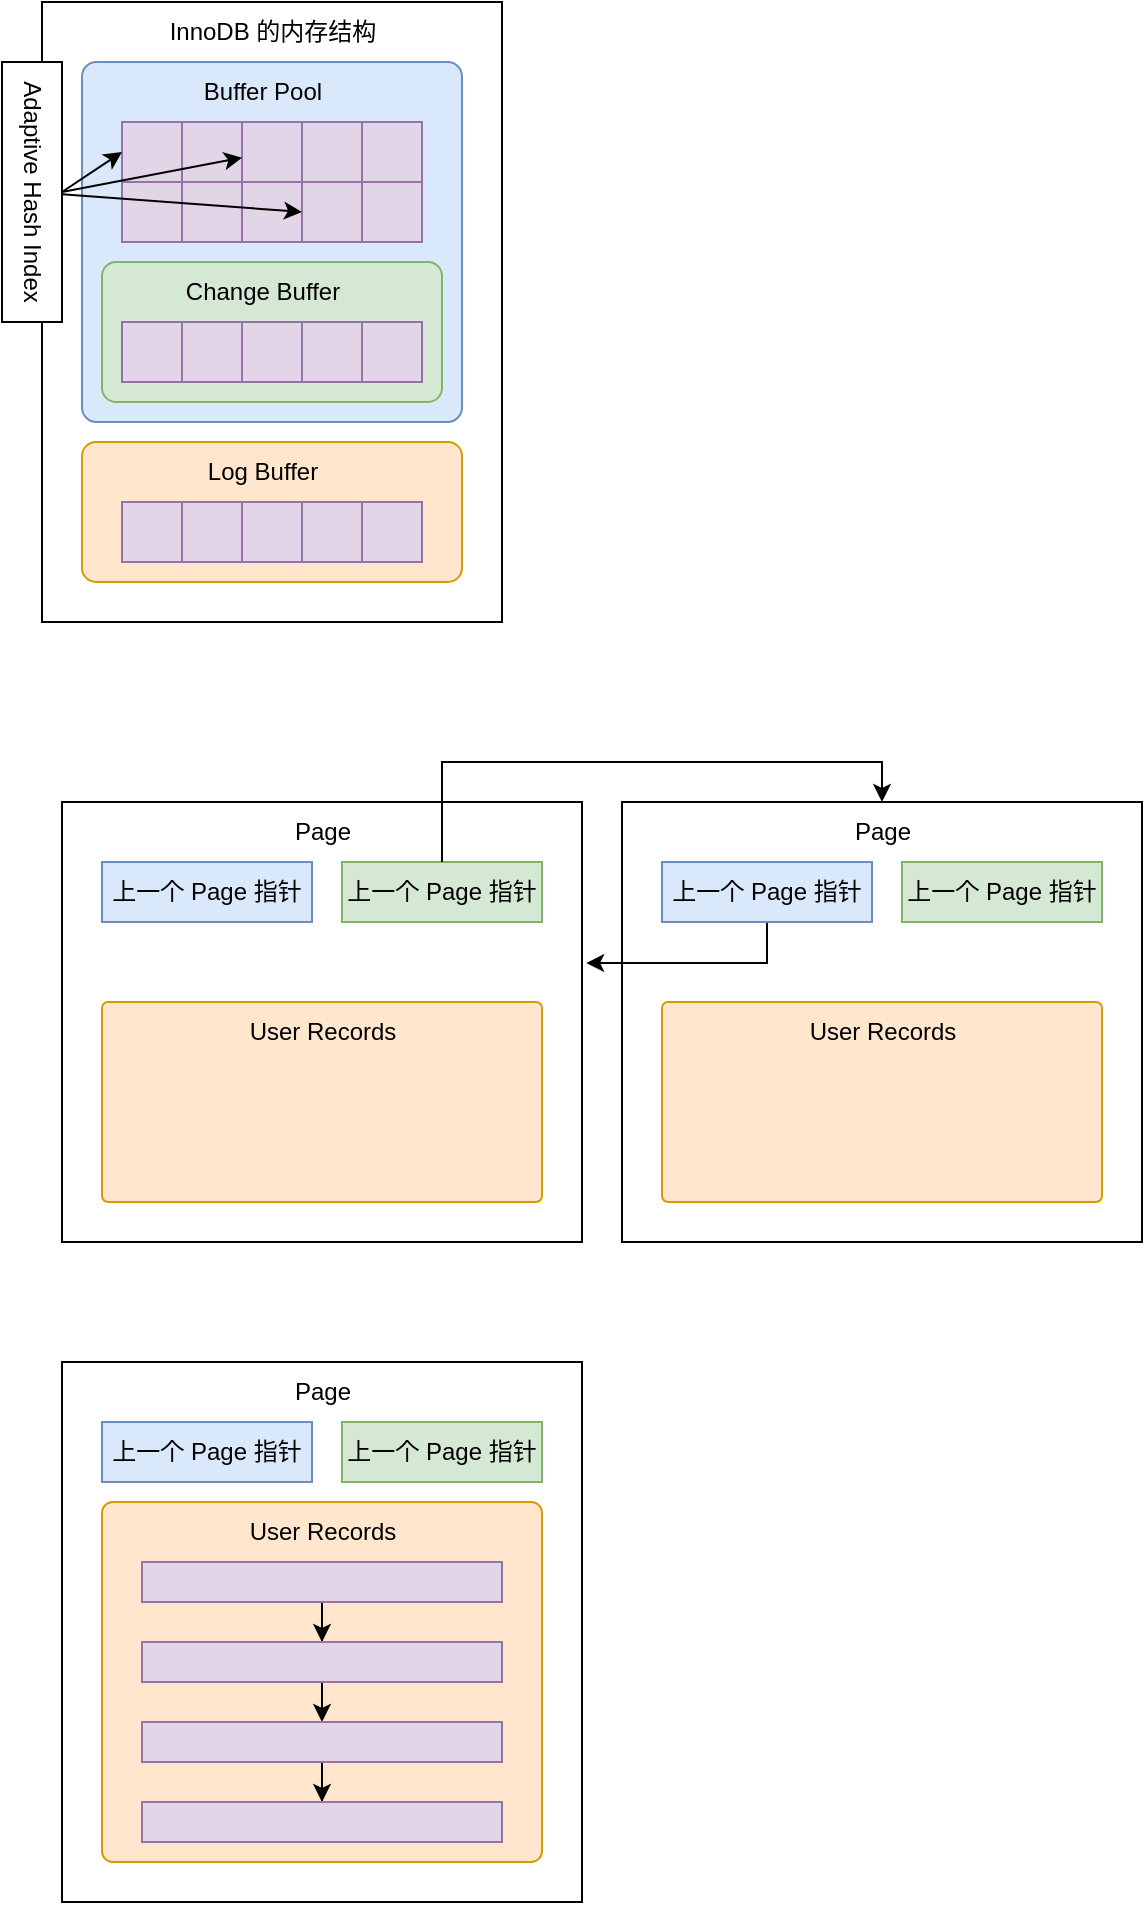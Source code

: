 <mxfile version="20.0.3" type="github">
  <diagram id="n7r63V4qj_OEsW7MUMy4" name="Page-1">
    <mxGraphModel dx="865" dy="456" grid="1" gridSize="10" guides="1" tooltips="1" connect="1" arrows="1" fold="1" page="1" pageScale="1" pageWidth="1000" pageHeight="1000" math="0" shadow="0">
      <root>
        <mxCell id="0" />
        <mxCell id="1" parent="0" />
        <mxCell id="WWUqH5Mldn_Du5kBV7lZ-1" value="" style="rounded=0;whiteSpace=wrap;html=1;" vertex="1" parent="1">
          <mxGeometry x="70" y="80" width="230" height="310" as="geometry" />
        </mxCell>
        <mxCell id="WWUqH5Mldn_Du5kBV7lZ-2" value="InnoDB 的内存结构" style="text;html=1;align=center;verticalAlign=middle;resizable=0;points=[];autosize=1;strokeColor=none;fillColor=none;" vertex="1" parent="1">
          <mxGeometry x="120" y="80" width="130" height="30" as="geometry" />
        </mxCell>
        <mxCell id="WWUqH5Mldn_Du5kBV7lZ-3" value="" style="rounded=1;whiteSpace=wrap;html=1;arcSize=4;fillColor=#dae8fc;strokeColor=#6c8ebf;" vertex="1" parent="1">
          <mxGeometry x="90" y="110" width="190" height="180" as="geometry" />
        </mxCell>
        <mxCell id="WWUqH5Mldn_Du5kBV7lZ-4" value="Buffer Pool" style="text;html=1;align=center;verticalAlign=middle;resizable=0;points=[];autosize=1;strokeColor=none;fillColor=none;" vertex="1" parent="1">
          <mxGeometry x="140" y="110" width="80" height="30" as="geometry" />
        </mxCell>
        <mxCell id="WWUqH5Mldn_Du5kBV7lZ-5" value="" style="rounded=1;whiteSpace=wrap;html=1;arcSize=10;fillColor=#ffe6cc;strokeColor=#d79b00;" vertex="1" parent="1">
          <mxGeometry x="90" y="300" width="190" height="70" as="geometry" />
        </mxCell>
        <mxCell id="WWUqH5Mldn_Du5kBV7lZ-6" value="Log Buffer​" style="text;html=1;align=center;verticalAlign=middle;resizable=0;points=[];autosize=1;strokeColor=none;fillColor=none;" vertex="1" parent="1">
          <mxGeometry x="140" y="300" width="80" height="30" as="geometry" />
        </mxCell>
        <mxCell id="WWUqH5Mldn_Du5kBV7lZ-7" value="" style="whiteSpace=wrap;html=1;aspect=fixed;fillColor=#e1d5e7;strokeColor=#9673a6;" vertex="1" parent="1">
          <mxGeometry x="110" y="330" width="30" height="30" as="geometry" />
        </mxCell>
        <mxCell id="WWUqH5Mldn_Du5kBV7lZ-8" value="" style="whiteSpace=wrap;html=1;aspect=fixed;fillColor=#e1d5e7;strokeColor=#9673a6;" vertex="1" parent="1">
          <mxGeometry x="140" y="330" width="30" height="30" as="geometry" />
        </mxCell>
        <mxCell id="WWUqH5Mldn_Du5kBV7lZ-9" value="" style="whiteSpace=wrap;html=1;aspect=fixed;fillColor=#e1d5e7;strokeColor=#9673a6;" vertex="1" parent="1">
          <mxGeometry x="170" y="330" width="30" height="30" as="geometry" />
        </mxCell>
        <mxCell id="WWUqH5Mldn_Du5kBV7lZ-10" value="" style="whiteSpace=wrap;html=1;aspect=fixed;fillColor=#e1d5e7;strokeColor=#9673a6;" vertex="1" parent="1">
          <mxGeometry x="200" y="330" width="30" height="30" as="geometry" />
        </mxCell>
        <mxCell id="WWUqH5Mldn_Du5kBV7lZ-11" value="" style="whiteSpace=wrap;html=1;aspect=fixed;fillColor=#e1d5e7;strokeColor=#9673a6;" vertex="1" parent="1">
          <mxGeometry x="230" y="330" width="30" height="30" as="geometry" />
        </mxCell>
        <mxCell id="WWUqH5Mldn_Du5kBV7lZ-15" value="" style="rounded=1;whiteSpace=wrap;html=1;arcSize=10;fillColor=#d5e8d4;strokeColor=#82b366;" vertex="1" parent="1">
          <mxGeometry x="100" y="210" width="170" height="70" as="geometry" />
        </mxCell>
        <mxCell id="WWUqH5Mldn_Du5kBV7lZ-16" value="Change Buffer" style="text;html=1;align=center;verticalAlign=middle;resizable=0;points=[];autosize=1;strokeColor=none;fillColor=none;" vertex="1" parent="1">
          <mxGeometry x="130" y="210" width="100" height="30" as="geometry" />
        </mxCell>
        <mxCell id="WWUqH5Mldn_Du5kBV7lZ-17" value="" style="whiteSpace=wrap;html=1;aspect=fixed;fillColor=#e1d5e7;strokeColor=#9673a6;" vertex="1" parent="1">
          <mxGeometry x="110" y="140" width="30" height="30" as="geometry" />
        </mxCell>
        <mxCell id="WWUqH5Mldn_Du5kBV7lZ-18" value="" style="whiteSpace=wrap;html=1;aspect=fixed;fillColor=#e1d5e7;strokeColor=#9673a6;" vertex="1" parent="1">
          <mxGeometry x="140" y="140" width="30" height="30" as="geometry" />
        </mxCell>
        <mxCell id="WWUqH5Mldn_Du5kBV7lZ-19" value="" style="whiteSpace=wrap;html=1;aspect=fixed;fillColor=#e1d5e7;strokeColor=#9673a6;" vertex="1" parent="1">
          <mxGeometry x="170" y="140" width="30" height="30" as="geometry" />
        </mxCell>
        <mxCell id="WWUqH5Mldn_Du5kBV7lZ-20" value="" style="whiteSpace=wrap;html=1;aspect=fixed;fillColor=#e1d5e7;strokeColor=#9673a6;" vertex="1" parent="1">
          <mxGeometry x="200" y="140" width="30" height="30" as="geometry" />
        </mxCell>
        <mxCell id="WWUqH5Mldn_Du5kBV7lZ-21" value="" style="whiteSpace=wrap;html=1;aspect=fixed;fillColor=#e1d5e7;strokeColor=#9673a6;" vertex="1" parent="1">
          <mxGeometry x="230" y="140" width="30" height="30" as="geometry" />
        </mxCell>
        <mxCell id="WWUqH5Mldn_Du5kBV7lZ-22" value="" style="whiteSpace=wrap;html=1;aspect=fixed;fillColor=#e1d5e7;strokeColor=#9673a6;" vertex="1" parent="1">
          <mxGeometry x="110" y="170" width="30" height="30" as="geometry" />
        </mxCell>
        <mxCell id="WWUqH5Mldn_Du5kBV7lZ-23" value="" style="whiteSpace=wrap;html=1;aspect=fixed;fillColor=#e1d5e7;strokeColor=#9673a6;" vertex="1" parent="1">
          <mxGeometry x="140" y="170" width="30" height="30" as="geometry" />
        </mxCell>
        <mxCell id="WWUqH5Mldn_Du5kBV7lZ-24" value="" style="whiteSpace=wrap;html=1;aspect=fixed;fillColor=#e1d5e7;strokeColor=#9673a6;" vertex="1" parent="1">
          <mxGeometry x="170" y="170" width="30" height="30" as="geometry" />
        </mxCell>
        <mxCell id="WWUqH5Mldn_Du5kBV7lZ-25" value="" style="whiteSpace=wrap;html=1;aspect=fixed;fillColor=#e1d5e7;strokeColor=#9673a6;" vertex="1" parent="1">
          <mxGeometry x="200" y="170" width="30" height="30" as="geometry" />
        </mxCell>
        <mxCell id="WWUqH5Mldn_Du5kBV7lZ-26" value="" style="whiteSpace=wrap;html=1;aspect=fixed;fillColor=#e1d5e7;strokeColor=#9673a6;" vertex="1" parent="1">
          <mxGeometry x="230" y="170" width="30" height="30" as="geometry" />
        </mxCell>
        <mxCell id="WWUqH5Mldn_Du5kBV7lZ-27" value="" style="whiteSpace=wrap;html=1;aspect=fixed;fillColor=#e1d5e7;strokeColor=#9673a6;" vertex="1" parent="1">
          <mxGeometry x="110" y="240" width="30" height="30" as="geometry" />
        </mxCell>
        <mxCell id="WWUqH5Mldn_Du5kBV7lZ-28" value="" style="whiteSpace=wrap;html=1;aspect=fixed;fillColor=#e1d5e7;strokeColor=#9673a6;" vertex="1" parent="1">
          <mxGeometry x="140" y="240" width="30" height="30" as="geometry" />
        </mxCell>
        <mxCell id="WWUqH5Mldn_Du5kBV7lZ-29" value="" style="whiteSpace=wrap;html=1;aspect=fixed;fillColor=#e1d5e7;strokeColor=#9673a6;" vertex="1" parent="1">
          <mxGeometry x="170" y="240" width="30" height="30" as="geometry" />
        </mxCell>
        <mxCell id="WWUqH5Mldn_Du5kBV7lZ-30" value="" style="whiteSpace=wrap;html=1;aspect=fixed;fillColor=#e1d5e7;strokeColor=#9673a6;" vertex="1" parent="1">
          <mxGeometry x="200" y="240" width="30" height="30" as="geometry" />
        </mxCell>
        <mxCell id="WWUqH5Mldn_Du5kBV7lZ-31" value="" style="whiteSpace=wrap;html=1;aspect=fixed;fillColor=#e1d5e7;strokeColor=#9673a6;" vertex="1" parent="1">
          <mxGeometry x="230" y="240" width="30" height="30" as="geometry" />
        </mxCell>
        <mxCell id="WWUqH5Mldn_Du5kBV7lZ-39" style="rounded=0;orthogonalLoop=1;jettySize=auto;html=1;entryX=0;entryY=0.5;entryDx=0;entryDy=0;exitX=0.5;exitY=0;exitDx=0;exitDy=0;" edge="1" parent="1" source="WWUqH5Mldn_Du5kBV7lZ-37" target="WWUqH5Mldn_Du5kBV7lZ-17">
          <mxGeometry relative="1" as="geometry" />
        </mxCell>
        <mxCell id="WWUqH5Mldn_Du5kBV7lZ-40" style="edgeStyle=none;rounded=0;orthogonalLoop=1;jettySize=auto;html=1;exitX=0.5;exitY=0;exitDx=0;exitDy=0;" edge="1" parent="1" source="WWUqH5Mldn_Du5kBV7lZ-37" target="WWUqH5Mldn_Du5kBV7lZ-19">
          <mxGeometry relative="1" as="geometry" />
        </mxCell>
        <mxCell id="WWUqH5Mldn_Du5kBV7lZ-41" style="edgeStyle=none;rounded=0;orthogonalLoop=1;jettySize=auto;html=1;entryX=1;entryY=0.5;entryDx=0;entryDy=0;" edge="1" parent="1" source="WWUqH5Mldn_Du5kBV7lZ-37" target="WWUqH5Mldn_Du5kBV7lZ-24">
          <mxGeometry relative="1" as="geometry" />
        </mxCell>
        <mxCell id="WWUqH5Mldn_Du5kBV7lZ-37" value="Adaptive Hash Index" style="rounded=0;whiteSpace=wrap;html=1;rotation=90;" vertex="1" parent="1">
          <mxGeometry y="160" width="130" height="30" as="geometry" />
        </mxCell>
        <mxCell id="WWUqH5Mldn_Du5kBV7lZ-43" value="" style="rounded=0;whiteSpace=wrap;html=1;" vertex="1" parent="1">
          <mxGeometry x="80" y="480" width="260" height="220" as="geometry" />
        </mxCell>
        <mxCell id="WWUqH5Mldn_Du5kBV7lZ-44" value="Page" style="text;html=1;align=center;verticalAlign=middle;resizable=0;points=[];autosize=1;strokeColor=none;fillColor=none;" vertex="1" parent="1">
          <mxGeometry x="185" y="480" width="50" height="30" as="geometry" />
        </mxCell>
        <mxCell id="WWUqH5Mldn_Du5kBV7lZ-46" value="上一个 Page 指针" style="rounded=0;whiteSpace=wrap;html=1;fillColor=#dae8fc;strokeColor=#6c8ebf;" vertex="1" parent="1">
          <mxGeometry x="100" y="510" width="105" height="30" as="geometry" />
        </mxCell>
        <mxCell id="WWUqH5Mldn_Du5kBV7lZ-47" value="上一个 Page 指针" style="rounded=0;whiteSpace=wrap;html=1;fillColor=#d5e8d4;strokeColor=#82b366;" vertex="1" parent="1">
          <mxGeometry x="220" y="510" width="100" height="30" as="geometry" />
        </mxCell>
        <mxCell id="WWUqH5Mldn_Du5kBV7lZ-48" value="" style="rounded=1;whiteSpace=wrap;html=1;arcSize=3;fillColor=#ffe6cc;strokeColor=#d79b00;" vertex="1" parent="1">
          <mxGeometry x="100" y="580" width="220" height="100" as="geometry" />
        </mxCell>
        <mxCell id="WWUqH5Mldn_Du5kBV7lZ-49" value="User Records" style="text;html=1;align=center;verticalAlign=middle;resizable=0;points=[];autosize=1;strokeColor=none;fillColor=none;" vertex="1" parent="1">
          <mxGeometry x="160" y="580" width="100" height="30" as="geometry" />
        </mxCell>
        <mxCell id="WWUqH5Mldn_Du5kBV7lZ-50" value="" style="rounded=0;whiteSpace=wrap;html=1;" vertex="1" parent="1">
          <mxGeometry x="360" y="480" width="260" height="220" as="geometry" />
        </mxCell>
        <mxCell id="WWUqH5Mldn_Du5kBV7lZ-51" value="Page" style="text;html=1;align=center;verticalAlign=middle;resizable=0;points=[];autosize=1;strokeColor=none;fillColor=none;" vertex="1" parent="1">
          <mxGeometry x="465" y="480" width="50" height="30" as="geometry" />
        </mxCell>
        <mxCell id="WWUqH5Mldn_Du5kBV7lZ-60" style="edgeStyle=orthogonalEdgeStyle;rounded=0;orthogonalLoop=1;jettySize=auto;html=1;entryX=1.008;entryY=0.366;entryDx=0;entryDy=0;entryPerimeter=0;exitX=0.5;exitY=1;exitDx=0;exitDy=0;" edge="1" parent="1" source="WWUqH5Mldn_Du5kBV7lZ-52" target="WWUqH5Mldn_Du5kBV7lZ-43">
          <mxGeometry relative="1" as="geometry">
            <Array as="points">
              <mxPoint x="433" y="561" />
            </Array>
          </mxGeometry>
        </mxCell>
        <mxCell id="WWUqH5Mldn_Du5kBV7lZ-52" value="上一个 Page 指针" style="rounded=0;whiteSpace=wrap;html=1;fillColor=#dae8fc;strokeColor=#6c8ebf;" vertex="1" parent="1">
          <mxGeometry x="380" y="510" width="105" height="30" as="geometry" />
        </mxCell>
        <mxCell id="WWUqH5Mldn_Du5kBV7lZ-53" value="上一个 Page 指针" style="rounded=0;whiteSpace=wrap;html=1;fillColor=#d5e8d4;strokeColor=#82b366;" vertex="1" parent="1">
          <mxGeometry x="500" y="510" width="100" height="30" as="geometry" />
        </mxCell>
        <mxCell id="WWUqH5Mldn_Du5kBV7lZ-54" value="" style="rounded=1;whiteSpace=wrap;html=1;arcSize=3;fillColor=#ffe6cc;strokeColor=#d79b00;" vertex="1" parent="1">
          <mxGeometry x="380" y="580" width="220" height="100" as="geometry" />
        </mxCell>
        <mxCell id="WWUqH5Mldn_Du5kBV7lZ-55" value="User Records" style="text;html=1;align=center;verticalAlign=middle;resizable=0;points=[];autosize=1;strokeColor=none;fillColor=none;" vertex="1" parent="1">
          <mxGeometry x="440" y="580" width="100" height="30" as="geometry" />
        </mxCell>
        <mxCell id="WWUqH5Mldn_Du5kBV7lZ-56" style="edgeStyle=orthogonalEdgeStyle;rounded=0;orthogonalLoop=1;jettySize=auto;html=1;exitX=0.5;exitY=0;exitDx=0;exitDy=0;entryX=0.5;entryY=0;entryDx=0;entryDy=0;" edge="1" parent="1" source="WWUqH5Mldn_Du5kBV7lZ-47" target="WWUqH5Mldn_Du5kBV7lZ-50">
          <mxGeometry relative="1" as="geometry">
            <mxPoint x="490" y="450" as="targetPoint" />
            <Array as="points">
              <mxPoint x="270" y="460" />
              <mxPoint x="490" y="460" />
            </Array>
          </mxGeometry>
        </mxCell>
        <mxCell id="WWUqH5Mldn_Du5kBV7lZ-61" value="" style="rounded=0;whiteSpace=wrap;html=1;" vertex="1" parent="1">
          <mxGeometry x="80" y="760" width="260" height="270" as="geometry" />
        </mxCell>
        <mxCell id="WWUqH5Mldn_Du5kBV7lZ-62" value="Page" style="text;html=1;align=center;verticalAlign=middle;resizable=0;points=[];autosize=1;strokeColor=none;fillColor=none;" vertex="1" parent="1">
          <mxGeometry x="185" y="760" width="50" height="30" as="geometry" />
        </mxCell>
        <mxCell id="WWUqH5Mldn_Du5kBV7lZ-63" value="上一个 Page 指针" style="rounded=0;whiteSpace=wrap;html=1;fillColor=#dae8fc;strokeColor=#6c8ebf;" vertex="1" parent="1">
          <mxGeometry x="100" y="790" width="105" height="30" as="geometry" />
        </mxCell>
        <mxCell id="WWUqH5Mldn_Du5kBV7lZ-64" value="上一个 Page 指针" style="rounded=0;whiteSpace=wrap;html=1;fillColor=#d5e8d4;strokeColor=#82b366;" vertex="1" parent="1">
          <mxGeometry x="220" y="790" width="100" height="30" as="geometry" />
        </mxCell>
        <mxCell id="WWUqH5Mldn_Du5kBV7lZ-65" value="" style="rounded=1;whiteSpace=wrap;html=1;arcSize=3;fillColor=#ffe6cc;strokeColor=#d79b00;" vertex="1" parent="1">
          <mxGeometry x="100" y="830" width="220" height="180" as="geometry" />
        </mxCell>
        <mxCell id="WWUqH5Mldn_Du5kBV7lZ-66" value="User Records" style="text;html=1;align=center;verticalAlign=middle;resizable=0;points=[];autosize=1;strokeColor=none;fillColor=none;" vertex="1" parent="1">
          <mxGeometry x="160" y="830" width="100" height="30" as="geometry" />
        </mxCell>
        <mxCell id="WWUqH5Mldn_Du5kBV7lZ-71" value="" style="edgeStyle=orthogonalEdgeStyle;rounded=0;orthogonalLoop=1;jettySize=auto;html=1;entryX=0.5;entryY=0;entryDx=0;entryDy=0;" edge="1" parent="1" source="WWUqH5Mldn_Du5kBV7lZ-67" target="WWUqH5Mldn_Du5kBV7lZ-68">
          <mxGeometry relative="1" as="geometry" />
        </mxCell>
        <mxCell id="WWUqH5Mldn_Du5kBV7lZ-67" value="" style="rounded=0;whiteSpace=wrap;html=1;fillColor=#e1d5e7;strokeColor=#9673a6;" vertex="1" parent="1">
          <mxGeometry x="120" y="860" width="180" height="20" as="geometry" />
        </mxCell>
        <mxCell id="WWUqH5Mldn_Du5kBV7lZ-72" value="" style="edgeStyle=orthogonalEdgeStyle;rounded=0;orthogonalLoop=1;jettySize=auto;html=1;" edge="1" parent="1" source="WWUqH5Mldn_Du5kBV7lZ-68">
          <mxGeometry relative="1" as="geometry">
            <mxPoint x="210" y="940" as="targetPoint" />
          </mxGeometry>
        </mxCell>
        <mxCell id="WWUqH5Mldn_Du5kBV7lZ-68" value="" style="rounded=0;whiteSpace=wrap;html=1;fillColor=#e1d5e7;strokeColor=#9673a6;" vertex="1" parent="1">
          <mxGeometry x="120" y="900" width="180" height="20" as="geometry" />
        </mxCell>
        <mxCell id="WWUqH5Mldn_Du5kBV7lZ-73" style="edgeStyle=orthogonalEdgeStyle;rounded=0;orthogonalLoop=1;jettySize=auto;html=1;entryX=0.5;entryY=0;entryDx=0;entryDy=0;" edge="1" parent="1" source="WWUqH5Mldn_Du5kBV7lZ-69" target="WWUqH5Mldn_Du5kBV7lZ-70">
          <mxGeometry relative="1" as="geometry" />
        </mxCell>
        <mxCell id="WWUqH5Mldn_Du5kBV7lZ-69" value="" style="rounded=0;whiteSpace=wrap;html=1;fillColor=#e1d5e7;strokeColor=#9673a6;" vertex="1" parent="1">
          <mxGeometry x="120" y="940" width="180" height="20" as="geometry" />
        </mxCell>
        <mxCell id="WWUqH5Mldn_Du5kBV7lZ-70" value="" style="rounded=0;whiteSpace=wrap;html=1;fillColor=#e1d5e7;strokeColor=#9673a6;" vertex="1" parent="1">
          <mxGeometry x="120" y="980" width="180" height="20" as="geometry" />
        </mxCell>
      </root>
    </mxGraphModel>
  </diagram>
</mxfile>
